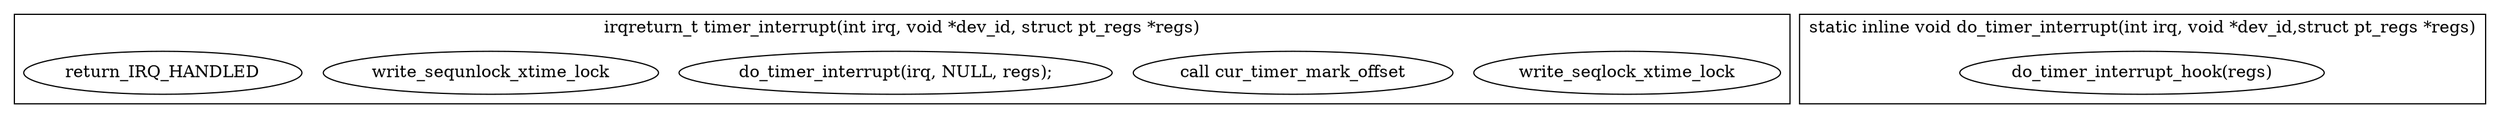 digraph time_c{
		subgraph cluster_timer_interrupt{
				label="irqreturn_t timer_interrupt(int irq, void *dev_id, struct pt_regs *regs)";
				write_seqlock_xtime_lock[label="write_seqlock_xtime_lock"];
				cur_timer_mark_offset[label="call cur_timer_mark_offset"];
				do_timer_interrupt[label="do_timer_interrupt(irq, NULL, regs);"];
				write_sequnlock_xtime_lock[label="write_sequnlock_xtime_lock"];
				return_IRQ_HANDLED[label="return_IRQ_HANDLED"];
		}

		subgraph cluster_do_timer_interrupt{
				label="static inline void do_timer_interrupt(int irq, void *dev_id,struct pt_regs *regs)";
				do_timer_interrupt_hook[label="do_timer_interrupt_hook(regs)"];
		}

}
